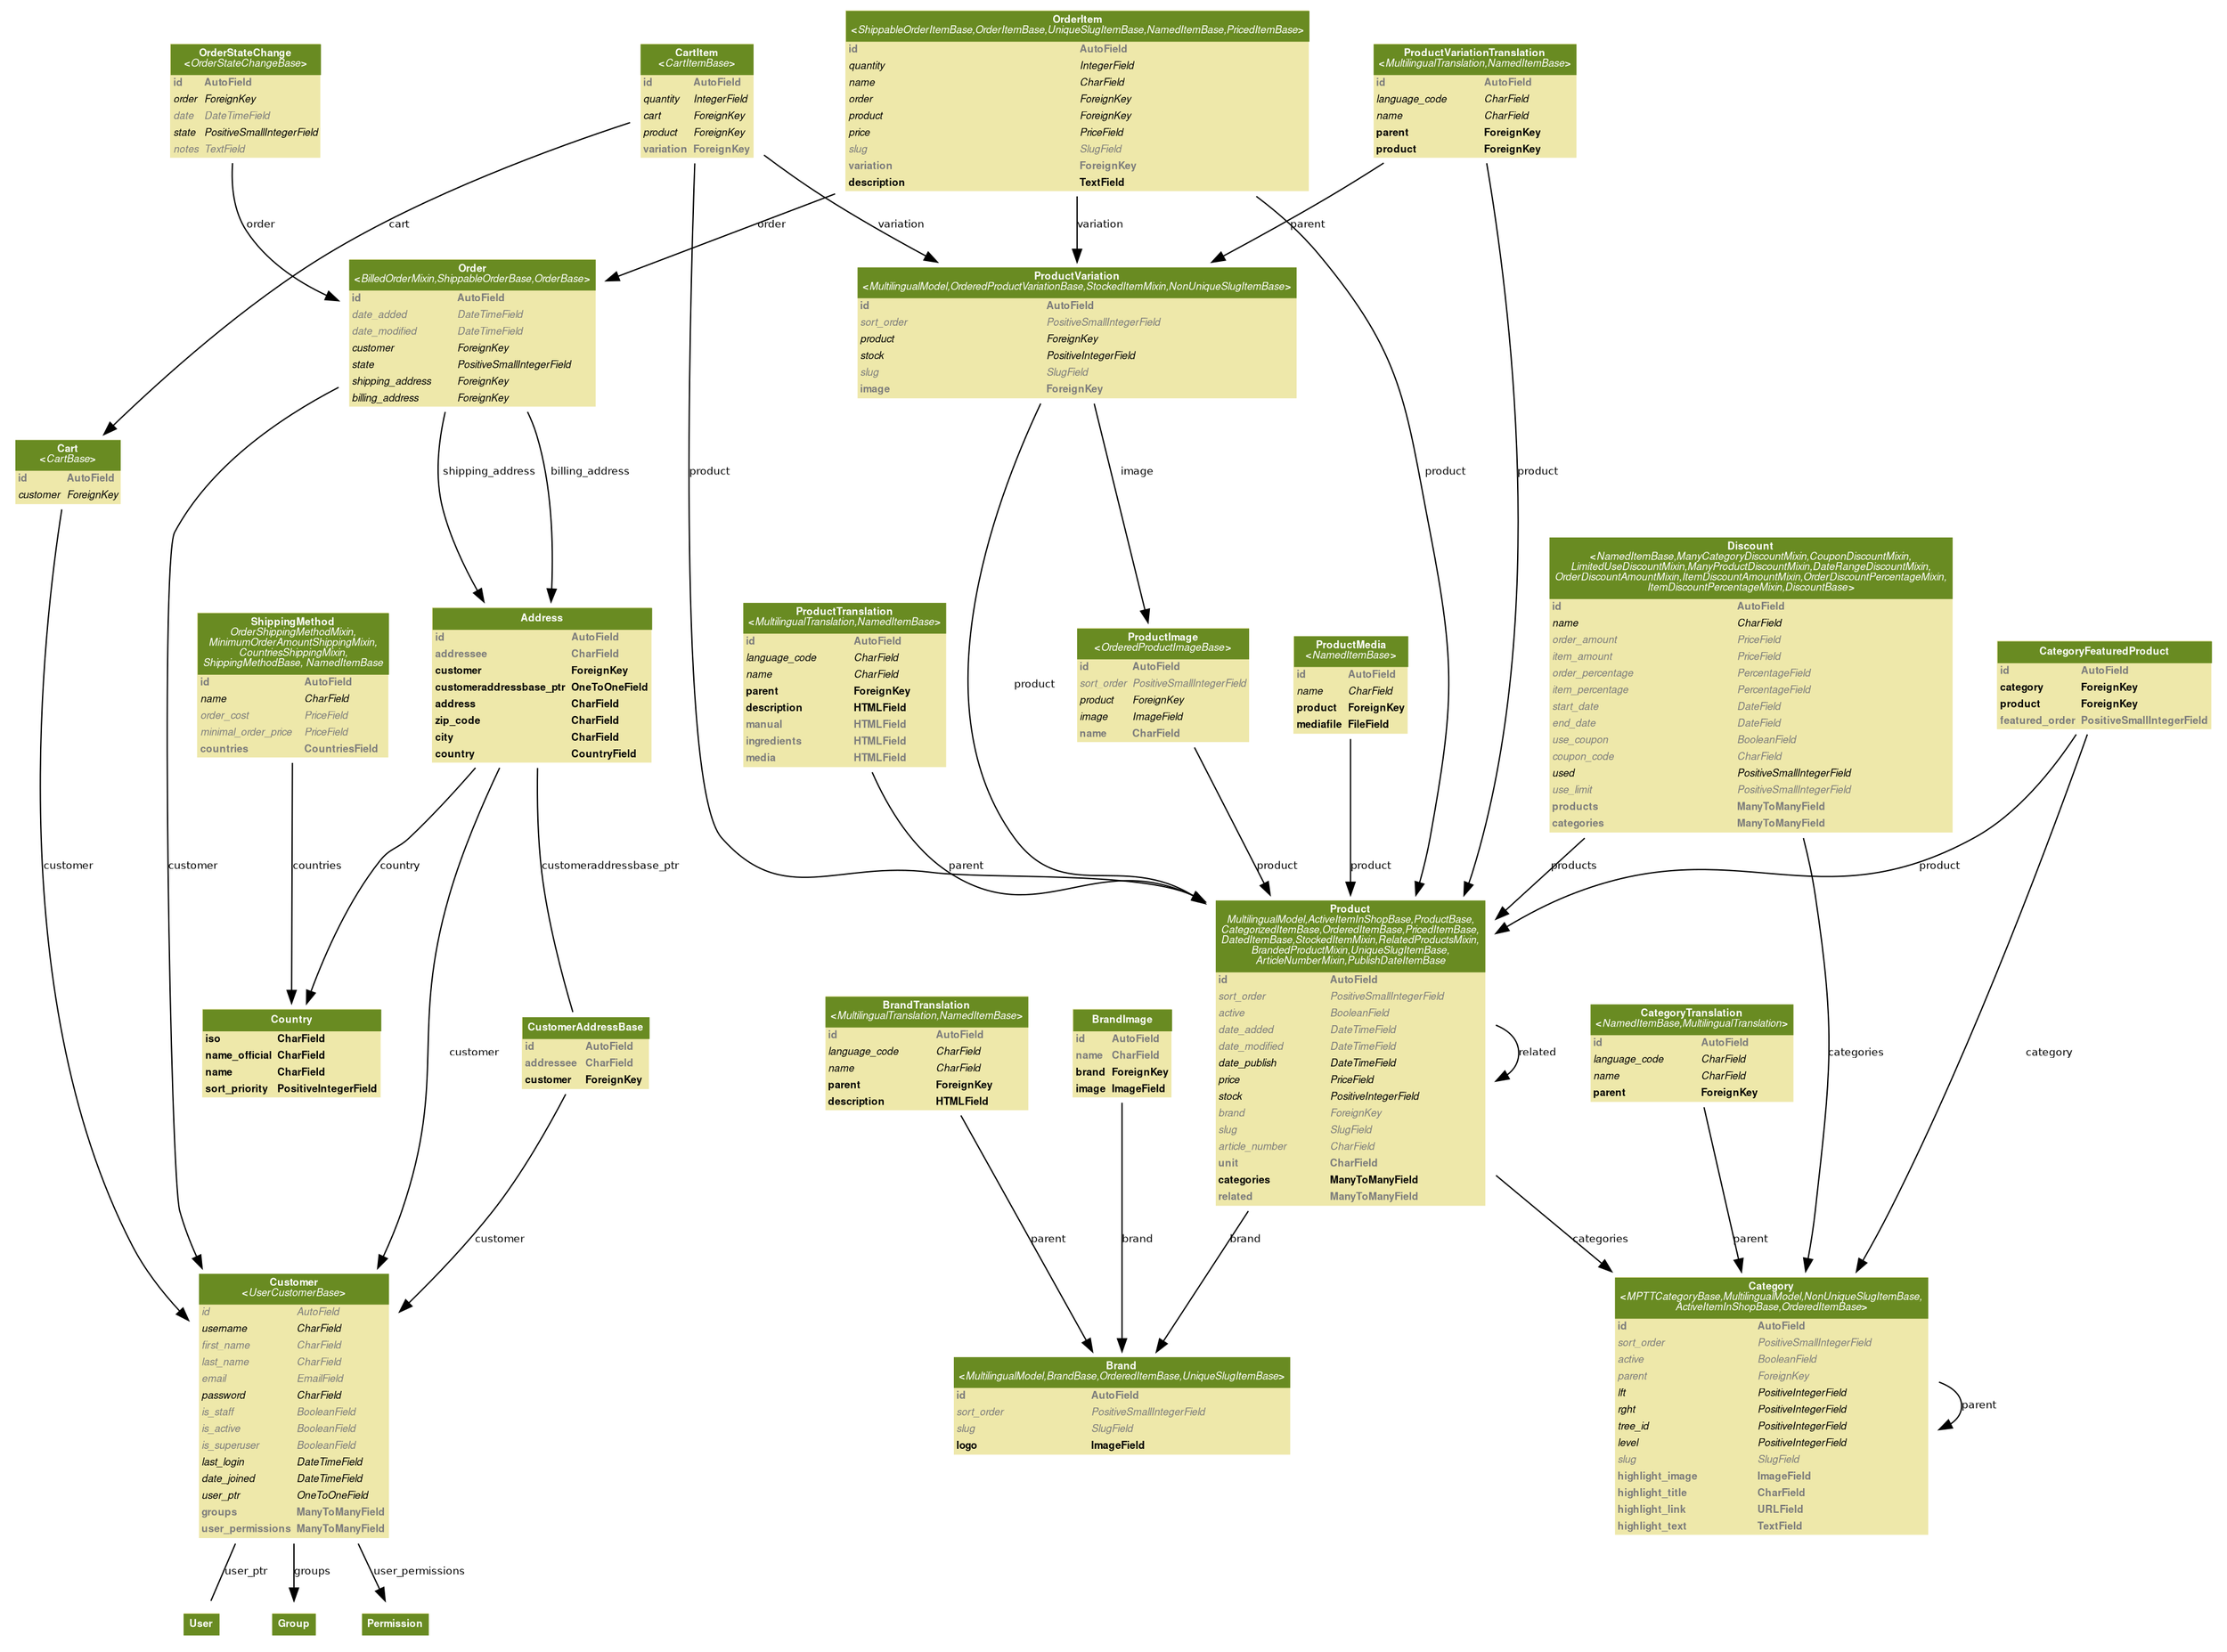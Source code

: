 
digraph name {
  fontname = "Helvetica"
  fontsize = 8

  node [
    fontname = "Helvetica"
    fontsize = 8
    shape = "plaintext"
  ]
  edge [
    fontname = "Helvetica"
    fontsize = 8
  ]





  
    basic_webshop_basemodels_CustomerAddressBase [label=<
    <TABLE BGCOLOR="palegoldenrod" BORDER="0" CELLBORDER="0" CELLSPACING="0">
     <TR><TD COLSPAN="2" CELLPADDING="4" ALIGN="CENTER" BGCOLOR="olivedrab4"
     ><FONT FACE="Helvetica Bold" COLOR="white"
     >CustomerAddressBase</FONT></TD></TR>

    
        
        <TR><TD ALIGN="LEFT" BORDER="0"
        ><FONT COLOR="#7B7B7B" FACE="Helvetica Bold">id</FONT
        ></TD>
        <TD ALIGN="LEFT"
        ><FONT COLOR="#7B7B7B" FACE="Helvetica Bold">AutoField</FONT
        ></TD></TR>
        
        <TR><TD ALIGN="LEFT" BORDER="0"
        ><FONT COLOR="#7B7B7B" FACE="Helvetica Bold">addressee</FONT
        ></TD>
        <TD ALIGN="LEFT"
        ><FONT COLOR="#7B7B7B" FACE="Helvetica Bold">CharField</FONT
        ></TD></TR>
        
        <TR><TD ALIGN="LEFT" BORDER="0"
        ><FONT FACE="Helvetica Bold">customer</FONT
        ></TD>
        <TD ALIGN="LEFT"
        ><FONT FACE="Helvetica Bold">ForeignKey</FONT
        ></TD></TR>
        
    
    </TABLE>
    >]
  
    basic_webshop_models_ShippingMethod [label=<
    <TABLE BGCOLOR="palegoldenrod" BORDER="0" CELLBORDER="0" CELLSPACING="0">
     <TR><TD COLSPAN="2" CELLPADDING="4" ALIGN="CENTER" BGCOLOR="olivedrab4"
     ><FONT FACE="Helvetica Bold" COLOR="white"
     >ShippingMethod<BR/><FONT FACE="Helvetica Italic">OrderShippingMethodMixin,<BR/>MinimumOrderAmountShippingMixin,<BR/>CountriesShippingMixin,<BR/>ShippingMethodBase, NamedItemBase</FONT></FONT></TD></TR>

    
        
        <TR><TD ALIGN="LEFT" BORDER="0"
        ><FONT COLOR="#7B7B7B" FACE="Helvetica Bold">id</FONT
        ></TD>
        <TD ALIGN="LEFT"
        ><FONT COLOR="#7B7B7B" FACE="Helvetica Bold">AutoField</FONT
        ></TD></TR>
        
        <TR><TD ALIGN="LEFT" BORDER="0"
        ><FONT FACE="Helvetica Italic">name</FONT
        ></TD>
        <TD ALIGN="LEFT"
        ><FONT FACE="Helvetica Italic">CharField</FONT
        ></TD></TR>
        
        <TR><TD ALIGN="LEFT" BORDER="0"
        ><FONT COLOR="#7B7B7B" FACE="Helvetica Italic">order_cost</FONT
        ></TD>
        <TD ALIGN="LEFT"
        ><FONT COLOR="#7B7B7B" FACE="Helvetica Italic">PriceField</FONT
        ></TD></TR>
        
        <TR><TD ALIGN="LEFT" BORDER="0"
        ><FONT COLOR="#7B7B7B" FACE="Helvetica Italic">minimal_order_price</FONT
        ></TD>
        <TD ALIGN="LEFT"
        ><FONT COLOR="#7B7B7B" FACE="Helvetica Italic">PriceField</FONT
        ></TD></TR>
        
        <TR><TD ALIGN="LEFT" BORDER="0"
        ><FONT COLOR="#7B7B7B" FACE="Helvetica Bold">countries</FONT
        ></TD>
        <TD ALIGN="LEFT"
        ><FONT COLOR="#7B7B7B" FACE="Helvetica Bold">CountriesField</FONT
        ></TD></TR>
        
    
    </TABLE>
    >]
  
    basic_webshop_models_Address [label=<
    <TABLE BGCOLOR="palegoldenrod" BORDER="0" CELLBORDER="0" CELLSPACING="0">
     <TR><TD COLSPAN="2" CELLPADDING="4" ALIGN="CENTER" BGCOLOR="olivedrab4"
     ><FONT FACE="Helvetica Bold" COLOR="white"
     >Address</FONT></TD></TR>

    
        
        <TR><TD ALIGN="LEFT" BORDER="0"
        ><FONT COLOR="#7B7B7B" FACE="Helvetica Bold">id</FONT
        ></TD>
        <TD ALIGN="LEFT"
        ><FONT COLOR="#7B7B7B" FACE="Helvetica Bold">AutoField</FONT
        ></TD></TR>
        
        <TR><TD ALIGN="LEFT" BORDER="0"
        ><FONT COLOR="#7B7B7B" FACE="Helvetica Bold">addressee</FONT
        ></TD>
        <TD ALIGN="LEFT"
        ><FONT COLOR="#7B7B7B" FACE="Helvetica Bold">CharField</FONT
        ></TD></TR>
        
        <TR><TD ALIGN="LEFT" BORDER="0"
        ><FONT FACE="Helvetica Bold">customer</FONT
        ></TD>
        <TD ALIGN="LEFT"
        ><FONT FACE="Helvetica Bold">ForeignKey</FONT
        ></TD></TR>
        
        <TR><TD ALIGN="LEFT" BORDER="0"
        ><FONT FACE="Helvetica Bold">customeraddressbase_ptr</FONT
        ></TD>
        <TD ALIGN="LEFT"
        ><FONT FACE="Helvetica Bold">OneToOneField</FONT
        ></TD></TR>
        
        <TR><TD ALIGN="LEFT" BORDER="0"
        ><FONT FACE="Helvetica Bold">address</FONT
        ></TD>
        <TD ALIGN="LEFT"
        ><FONT FACE="Helvetica Bold">CharField</FONT
        ></TD></TR>
        
        <TR><TD ALIGN="LEFT" BORDER="0"
        ><FONT FACE="Helvetica Bold">zip_code</FONT
        ></TD>
        <TD ALIGN="LEFT"
        ><FONT FACE="Helvetica Bold">CharField</FONT
        ></TD></TR>
        
        <TR><TD ALIGN="LEFT" BORDER="0"
        ><FONT FACE="Helvetica Bold">city</FONT
        ></TD>
        <TD ALIGN="LEFT"
        ><FONT FACE="Helvetica Bold">CharField</FONT
        ></TD></TR>
        
        <TR><TD ALIGN="LEFT" BORDER="0"
        ><FONT FACE="Helvetica Bold">country</FONT
        ></TD>
        <TD ALIGN="LEFT"
        ><FONT FACE="Helvetica Bold">CountryField</FONT
        ></TD></TR>
        
    
    </TABLE>
    >]
  
    basic_webshop_models_Customer [label=<
    <TABLE BGCOLOR="palegoldenrod" BORDER="0" CELLBORDER="0" CELLSPACING="0">
     <TR><TD COLSPAN="2" CELLPADDING="4" ALIGN="CENTER" BGCOLOR="olivedrab4"
     ><FONT FACE="Helvetica Bold" COLOR="white"
     >Customer<BR/>&lt;<FONT FACE="Helvetica Italic">UserCustomerBase</FONT>&gt;</FONT></TD></TR>

    
        
        <TR><TD ALIGN="LEFT" BORDER="0"
        ><FONT COLOR="#7B7B7B" FACE="Helvetica Italic">id</FONT
        ></TD>
        <TD ALIGN="LEFT"
        ><FONT COLOR="#7B7B7B" FACE="Helvetica Italic">AutoField</FONT
        ></TD></TR>
        
        <TR><TD ALIGN="LEFT" BORDER="0"
        ><FONT FACE="Helvetica Italic">username</FONT
        ></TD>
        <TD ALIGN="LEFT"
        ><FONT FACE="Helvetica Italic">CharField</FONT
        ></TD></TR>
        
        <TR><TD ALIGN="LEFT" BORDER="0"
        ><FONT COLOR="#7B7B7B" FACE="Helvetica Italic">first_name</FONT
        ></TD>
        <TD ALIGN="LEFT"
        ><FONT COLOR="#7B7B7B" FACE="Helvetica Italic">CharField</FONT
        ></TD></TR>
        
        <TR><TD ALIGN="LEFT" BORDER="0"
        ><FONT COLOR="#7B7B7B" FACE="Helvetica Italic">last_name</FONT
        ></TD>
        <TD ALIGN="LEFT"
        ><FONT COLOR="#7B7B7B" FACE="Helvetica Italic">CharField</FONT
        ></TD></TR>
        
        <TR><TD ALIGN="LEFT" BORDER="0"
        ><FONT COLOR="#7B7B7B" FACE="Helvetica Italic">email</FONT
        ></TD>
        <TD ALIGN="LEFT"
        ><FONT COLOR="#7B7B7B" FACE="Helvetica Italic">EmailField</FONT
        ></TD></TR>
        
        <TR><TD ALIGN="LEFT" BORDER="0"
        ><FONT FACE="Helvetica Italic">password</FONT
        ></TD>
        <TD ALIGN="LEFT"
        ><FONT FACE="Helvetica Italic">CharField</FONT
        ></TD></TR>
        
        <TR><TD ALIGN="LEFT" BORDER="0"
        ><FONT COLOR="#7B7B7B" FACE="Helvetica Italic">is_staff</FONT
        ></TD>
        <TD ALIGN="LEFT"
        ><FONT COLOR="#7B7B7B" FACE="Helvetica Italic">BooleanField</FONT
        ></TD></TR>
        
        <TR><TD ALIGN="LEFT" BORDER="0"
        ><FONT COLOR="#7B7B7B" FACE="Helvetica Italic">is_active</FONT
        ></TD>
        <TD ALIGN="LEFT"
        ><FONT COLOR="#7B7B7B" FACE="Helvetica Italic">BooleanField</FONT
        ></TD></TR>
        
        <TR><TD ALIGN="LEFT" BORDER="0"
        ><FONT COLOR="#7B7B7B" FACE="Helvetica Italic">is_superuser</FONT
        ></TD>
        <TD ALIGN="LEFT"
        ><FONT COLOR="#7B7B7B" FACE="Helvetica Italic">BooleanField</FONT
        ></TD></TR>
        
        <TR><TD ALIGN="LEFT" BORDER="0"
        ><FONT FACE="Helvetica Italic">last_login</FONT
        ></TD>
        <TD ALIGN="LEFT"
        ><FONT FACE="Helvetica Italic">DateTimeField</FONT
        ></TD></TR>
        
        <TR><TD ALIGN="LEFT" BORDER="0"
        ><FONT FACE="Helvetica Italic">date_joined</FONT
        ></TD>
        <TD ALIGN="LEFT"
        ><FONT FACE="Helvetica Italic">DateTimeField</FONT
        ></TD></TR>
        
        <TR><TD ALIGN="LEFT" BORDER="0"
        ><FONT FACE="Helvetica Italic">user_ptr</FONT
        ></TD>
        <TD ALIGN="LEFT"
        ><FONT FACE="Helvetica Italic">OneToOneField</FONT
        ></TD></TR>
        
        <TR><TD ALIGN="LEFT" BORDER="0"
        ><FONT COLOR="#7B7B7B" FACE="Helvetica Bold">groups</FONT
        ></TD>
        <TD ALIGN="LEFT"
        ><FONT COLOR="#7B7B7B" FACE="Helvetica Bold">ManyToManyField</FONT
        ></TD></TR>
        
        <TR><TD ALIGN="LEFT" BORDER="0"
        ><FONT COLOR="#7B7B7B" FACE="Helvetica Bold">user_permissions</FONT
        ></TD>
        <TD ALIGN="LEFT"
        ><FONT COLOR="#7B7B7B" FACE="Helvetica Bold">ManyToManyField</FONT
        ></TD></TR>
        
    
    </TABLE>
    >]
  
    basic_webshop_models_Brand [label=<
    <TABLE BGCOLOR="palegoldenrod" BORDER="0" CELLBORDER="0" CELLSPACING="0">
     <TR><TD COLSPAN="2" CELLPADDING="4" ALIGN="CENTER" BGCOLOR="olivedrab4"
     ><FONT FACE="Helvetica Bold" COLOR="white"
     >Brand<BR/>&lt;<FONT FACE="Helvetica Italic">MultilingualModel,BrandBase,OrderedItemBase,UniqueSlugItemBase</FONT>&gt;</FONT></TD></TR>

    
        
        <TR><TD ALIGN="LEFT" BORDER="0"
        ><FONT COLOR="#7B7B7B" FACE="Helvetica Bold">id</FONT
        ></TD>
        <TD ALIGN="LEFT"
        ><FONT COLOR="#7B7B7B" FACE="Helvetica Bold">AutoField</FONT
        ></TD></TR>
        
        <TR><TD ALIGN="LEFT" BORDER="0"
        ><FONT COLOR="#7B7B7B" FACE="Helvetica Italic">sort_order</FONT
        ></TD>
        <TD ALIGN="LEFT"
        ><FONT COLOR="#7B7B7B" FACE="Helvetica Italic">PositiveSmallIntegerField</FONT
        ></TD></TR>
        
        <TR><TD ALIGN="LEFT" BORDER="0"
        ><FONT COLOR="#7B7B7B" FACE="Helvetica Italic">slug</FONT
        ></TD>
        <TD ALIGN="LEFT"
        ><FONT COLOR="#7B7B7B" FACE="Helvetica Italic">SlugField</FONT
        ></TD></TR>
        
        <TR><TD ALIGN="LEFT" BORDER="0"
        ><FONT FACE="Helvetica Bold">logo</FONT
        ></TD>
        <TD ALIGN="LEFT"
        ><FONT FACE="Helvetica Bold">ImageField</FONT
        ></TD></TR>
        
    
    </TABLE>
    >]
  
    basic_webshop_models_BrandTranslation [label=<
    <TABLE BGCOLOR="palegoldenrod" BORDER="0" CELLBORDER="0" CELLSPACING="0">
     <TR><TD COLSPAN="2" CELLPADDING="4" ALIGN="CENTER" BGCOLOR="olivedrab4"
     ><FONT FACE="Helvetica Bold" COLOR="white"
     >BrandTranslation<BR/>&lt;<FONT FACE="Helvetica Italic">MultilingualTranslation,NamedItemBase</FONT>&gt;</FONT></TD></TR>

    
        
        <TR><TD ALIGN="LEFT" BORDER="0"
        ><FONT COLOR="#7B7B7B" FACE="Helvetica Bold">id</FONT
        ></TD>
        <TD ALIGN="LEFT"
        ><FONT COLOR="#7B7B7B" FACE="Helvetica Bold">AutoField</FONT
        ></TD></TR>
        
        <TR><TD ALIGN="LEFT" BORDER="0"
        ><FONT FACE="Helvetica Italic">language_code</FONT
        ></TD>
        <TD ALIGN="LEFT"
        ><FONT FACE="Helvetica Italic">CharField</FONT
        ></TD></TR>
        
        <TR><TD ALIGN="LEFT" BORDER="0"
        ><FONT FACE="Helvetica Italic">name</FONT
        ></TD>
        <TD ALIGN="LEFT"
        ><FONT FACE="Helvetica Italic">CharField</FONT
        ></TD></TR>
        
        <TR><TD ALIGN="LEFT" BORDER="0"
        ><FONT FACE="Helvetica Bold">parent</FONT
        ></TD>
        <TD ALIGN="LEFT"
        ><FONT FACE="Helvetica Bold">ForeignKey</FONT
        ></TD></TR>
        
        <TR><TD ALIGN="LEFT" BORDER="0"
        ><FONT FACE="Helvetica Bold">description</FONT
        ></TD>
        <TD ALIGN="LEFT"
        ><FONT FACE="Helvetica Bold">HTMLField</FONT
        ></TD></TR>
        
    
    </TABLE>
    >]
  
    basic_webshop_models_BrandImage [label=<
    <TABLE BGCOLOR="palegoldenrod" BORDER="0" CELLBORDER="0" CELLSPACING="0">
     <TR><TD COLSPAN="2" CELLPADDING="4" ALIGN="CENTER" BGCOLOR="olivedrab4"
     ><FONT FACE="Helvetica Bold" COLOR="white"
     >BrandImage</FONT></TD></TR>

    
        
        <TR><TD ALIGN="LEFT" BORDER="0"
        ><FONT COLOR="#7B7B7B" FACE="Helvetica Bold">id</FONT
        ></TD>
        <TD ALIGN="LEFT"
        ><FONT COLOR="#7B7B7B" FACE="Helvetica Bold">AutoField</FONT
        ></TD></TR>
        
        <TR><TD ALIGN="LEFT" BORDER="0"
        ><FONT COLOR="#7B7B7B" FACE="Helvetica Bold">name</FONT
        ></TD>
        <TD ALIGN="LEFT"
        ><FONT COLOR="#7B7B7B" FACE="Helvetica Bold">CharField</FONT
        ></TD></TR>
        
        <TR><TD ALIGN="LEFT" BORDER="0"
        ><FONT FACE="Helvetica Bold">brand</FONT
        ></TD>
        <TD ALIGN="LEFT"
        ><FONT FACE="Helvetica Bold">ForeignKey</FONT
        ></TD></TR>
        
        <TR><TD ALIGN="LEFT" BORDER="0"
        ><FONT FACE="Helvetica Bold">image</FONT
        ></TD>
        <TD ALIGN="LEFT"
        ><FONT FACE="Helvetica Bold">ImageField</FONT
        ></TD></TR>
        
    
    </TABLE>
    >]
  
    basic_webshop_models_Product [label=<
    <TABLE BGCOLOR="palegoldenrod" BORDER="0" CELLBORDER="0" CELLSPACING="0">
     <TR><TD COLSPAN="2" CELLPADDING="4" ALIGN="CENTER" BGCOLOR="olivedrab4"
     ><FONT FACE="Helvetica Bold" COLOR="white"
     >Product<BR/><FONT FACE="Helvetica Italic">MultilingualModel,ActiveItemInShopBase,ProductBase,<BR/>CategorizedItemBase,OrderedItemBase,PricedItemBase,<BR/>DatedItemBase,StockedItemMixin,RelatedProductsMixin,<BR/>BrandedProductMixin,UniqueSlugItemBase,<BR/>ArticleNumberMixin,PublishDateItemBase</FONT></FONT></TD></TR>

    
        
        <TR><TD ALIGN="LEFT" BORDER="0"
        ><FONT COLOR="#7B7B7B" FACE="Helvetica Bold">id</FONT
        ></TD>
        <TD ALIGN="LEFT"
        ><FONT COLOR="#7B7B7B" FACE="Helvetica Bold">AutoField</FONT
        ></TD></TR>
        
        <TR><TD ALIGN="LEFT" BORDER="0"
        ><FONT COLOR="#7B7B7B" FACE="Helvetica Italic">sort_order</FONT
        ></TD>
        <TD ALIGN="LEFT"
        ><FONT COLOR="#7B7B7B" FACE="Helvetica Italic">PositiveSmallIntegerField</FONT
        ></TD></TR>
        
        <TR><TD ALIGN="LEFT" BORDER="0"
        ><FONT COLOR="#7B7B7B" FACE="Helvetica Italic">active</FONT
        ></TD>
        <TD ALIGN="LEFT"
        ><FONT COLOR="#7B7B7B" FACE="Helvetica Italic">BooleanField</FONT
        ></TD></TR>
        
        <TR><TD ALIGN="LEFT" BORDER="0"
        ><FONT COLOR="#7B7B7B" FACE="Helvetica Italic">date_added</FONT
        ></TD>
        <TD ALIGN="LEFT"
        ><FONT COLOR="#7B7B7B" FACE="Helvetica Italic">DateTimeField</FONT
        ></TD></TR>
        
        <TR><TD ALIGN="LEFT" BORDER="0"
        ><FONT COLOR="#7B7B7B" FACE="Helvetica Italic">date_modified</FONT
        ></TD>
        <TD ALIGN="LEFT"
        ><FONT COLOR="#7B7B7B" FACE="Helvetica Italic">DateTimeField</FONT
        ></TD></TR>
        
        <TR><TD ALIGN="LEFT" BORDER="0"
        ><FONT FACE="Helvetica Italic">date_publish</FONT
        ></TD>
        <TD ALIGN="LEFT"
        ><FONT FACE="Helvetica Italic">DateTimeField</FONT
        ></TD></TR>
        
        <TR><TD ALIGN="LEFT" BORDER="0"
        ><FONT FACE="Helvetica Italic">price</FONT
        ></TD>
        <TD ALIGN="LEFT"
        ><FONT FACE="Helvetica Italic">PriceField</FONT
        ></TD></TR>
        
        <TR><TD ALIGN="LEFT" BORDER="0"
        ><FONT FACE="Helvetica Italic">stock</FONT
        ></TD>
        <TD ALIGN="LEFT"
        ><FONT FACE="Helvetica Italic">PositiveIntegerField</FONT
        ></TD></TR>
        
        <TR><TD ALIGN="LEFT" BORDER="0"
        ><FONT COLOR="#7B7B7B" FACE="Helvetica Italic">brand</FONT
        ></TD>
        <TD ALIGN="LEFT"
        ><FONT COLOR="#7B7B7B" FACE="Helvetica Italic">ForeignKey</FONT
        ></TD></TR>
        
        <TR><TD ALIGN="LEFT" BORDER="0"
        ><FONT COLOR="#7B7B7B" FACE="Helvetica Italic">slug</FONT
        ></TD>
        <TD ALIGN="LEFT"
        ><FONT COLOR="#7B7B7B" FACE="Helvetica Italic">SlugField</FONT
        ></TD></TR>
        
        <TR><TD ALIGN="LEFT" BORDER="0"
        ><FONT COLOR="#7B7B7B" FACE="Helvetica Italic">article_number</FONT
        ></TD>
        <TD ALIGN="LEFT"
        ><FONT COLOR="#7B7B7B" FACE="Helvetica Italic">CharField</FONT
        ></TD></TR>
        
        <TR><TD ALIGN="LEFT" BORDER="0"
        ><FONT COLOR="#7B7B7B" FACE="Helvetica Bold">unit</FONT
        ></TD>
        <TD ALIGN="LEFT"
        ><FONT COLOR="#7B7B7B" FACE="Helvetica Bold">CharField</FONT
        ></TD></TR>
        
        <TR><TD ALIGN="LEFT" BORDER="0"
        ><FONT FACE="Helvetica Bold">categories</FONT
        ></TD>
        <TD ALIGN="LEFT"
        ><FONT FACE="Helvetica Bold">ManyToManyField</FONT
        ></TD></TR>
        
        <TR><TD ALIGN="LEFT" BORDER="0"
        ><FONT COLOR="#7B7B7B" FACE="Helvetica Bold">related</FONT
        ></TD>
        <TD ALIGN="LEFT"
        ><FONT COLOR="#7B7B7B" FACE="Helvetica Bold">ManyToManyField</FONT
        ></TD></TR>
        
    
    </TABLE>
    >]
  
    basic_webshop_models_ProductTranslation [label=<
    <TABLE BGCOLOR="palegoldenrod" BORDER="0" CELLBORDER="0" CELLSPACING="0">
     <TR><TD COLSPAN="2" CELLPADDING="4" ALIGN="CENTER" BGCOLOR="olivedrab4"
     ><FONT FACE="Helvetica Bold" COLOR="white"
     >ProductTranslation<BR/>&lt;<FONT FACE="Helvetica Italic">MultilingualTranslation,NamedItemBase</FONT>&gt;</FONT></TD></TR>

    
        
        <TR><TD ALIGN="LEFT" BORDER="0"
        ><FONT COLOR="#7B7B7B" FACE="Helvetica Bold">id</FONT
        ></TD>
        <TD ALIGN="LEFT"
        ><FONT COLOR="#7B7B7B" FACE="Helvetica Bold">AutoField</FONT
        ></TD></TR>
        
        <TR><TD ALIGN="LEFT" BORDER="0"
        ><FONT FACE="Helvetica Italic">language_code</FONT
        ></TD>
        <TD ALIGN="LEFT"
        ><FONT FACE="Helvetica Italic">CharField</FONT
        ></TD></TR>
        
        <TR><TD ALIGN="LEFT" BORDER="0"
        ><FONT FACE="Helvetica Italic">name</FONT
        ></TD>
        <TD ALIGN="LEFT"
        ><FONT FACE="Helvetica Italic">CharField</FONT
        ></TD></TR>
        
        <TR><TD ALIGN="LEFT" BORDER="0"
        ><FONT FACE="Helvetica Bold">parent</FONT
        ></TD>
        <TD ALIGN="LEFT"
        ><FONT FACE="Helvetica Bold">ForeignKey</FONT
        ></TD></TR>
        
        <TR><TD ALIGN="LEFT" BORDER="0"
        ><FONT FACE="Helvetica Bold">description</FONT
        ></TD>
        <TD ALIGN="LEFT"
        ><FONT FACE="Helvetica Bold">HTMLField</FONT
        ></TD></TR>
        
        <TR><TD ALIGN="LEFT" BORDER="0"
        ><FONT COLOR="#7B7B7B" FACE="Helvetica Bold">manual</FONT
        ></TD>
        <TD ALIGN="LEFT"
        ><FONT COLOR="#7B7B7B" FACE="Helvetica Bold">HTMLField</FONT
        ></TD></TR>
        
        <TR><TD ALIGN="LEFT" BORDER="0"
        ><FONT COLOR="#7B7B7B" FACE="Helvetica Bold">ingredients</FONT
        ></TD>
        <TD ALIGN="LEFT"
        ><FONT COLOR="#7B7B7B" FACE="Helvetica Bold">HTMLField</FONT
        ></TD></TR>
        
        <TR><TD ALIGN="LEFT" BORDER="0"
        ><FONT COLOR="#7B7B7B" FACE="Helvetica Bold">media</FONT
        ></TD>
        <TD ALIGN="LEFT"
        ><FONT COLOR="#7B7B7B" FACE="Helvetica Bold">HTMLField</FONT
        ></TD></TR>
        
    
    </TABLE>
    >]
  
    basic_webshop_models_ProductVariation [label=<
    <TABLE BGCOLOR="palegoldenrod" BORDER="0" CELLBORDER="0" CELLSPACING="0">
     <TR><TD COLSPAN="2" CELLPADDING="4" ALIGN="CENTER" BGCOLOR="olivedrab4"
     ><FONT FACE="Helvetica Bold" COLOR="white"
     >ProductVariation<BR/>&lt;<FONT FACE="Helvetica Italic">MultilingualModel,OrderedProductVariationBase,StockedItemMixin,NonUniqueSlugItemBase</FONT>&gt;</FONT></TD></TR>

    
        
        <TR><TD ALIGN="LEFT" BORDER="0"
        ><FONT COLOR="#7B7B7B" FACE="Helvetica Bold">id</FONT
        ></TD>
        <TD ALIGN="LEFT"
        ><FONT COLOR="#7B7B7B" FACE="Helvetica Bold">AutoField</FONT
        ></TD></TR>
        
        <TR><TD ALIGN="LEFT" BORDER="0"
        ><FONT COLOR="#7B7B7B" FACE="Helvetica Italic">sort_order</FONT
        ></TD>
        <TD ALIGN="LEFT"
        ><FONT COLOR="#7B7B7B" FACE="Helvetica Italic">PositiveSmallIntegerField</FONT
        ></TD></TR>
        
        <TR><TD ALIGN="LEFT" BORDER="0"
        ><FONT FACE="Helvetica Italic">product</FONT
        ></TD>
        <TD ALIGN="LEFT"
        ><FONT FACE="Helvetica Italic">ForeignKey</FONT
        ></TD></TR>
        
        <TR><TD ALIGN="LEFT" BORDER="0"
        ><FONT FACE="Helvetica Italic">stock</FONT
        ></TD>
        <TD ALIGN="LEFT"
        ><FONT FACE="Helvetica Italic">PositiveIntegerField</FONT
        ></TD></TR>
        
        <TR><TD ALIGN="LEFT" BORDER="0"
        ><FONT COLOR="#7B7B7B" FACE="Helvetica Italic">slug</FONT
        ></TD>
        <TD ALIGN="LEFT"
        ><FONT COLOR="#7B7B7B" FACE="Helvetica Italic">SlugField</FONT
        ></TD></TR>
        
        <TR><TD ALIGN="LEFT" BORDER="0"
        ><FONT COLOR="#7B7B7B" FACE="Helvetica Bold">image</FONT
        ></TD>
        <TD ALIGN="LEFT"
        ><FONT COLOR="#7B7B7B" FACE="Helvetica Bold">ForeignKey</FONT
        ></TD></TR>
        
    
    </TABLE>
    >]
  
    basic_webshop_models_ProductVariationTranslation [label=<
    <TABLE BGCOLOR="palegoldenrod" BORDER="0" CELLBORDER="0" CELLSPACING="0">
     <TR><TD COLSPAN="2" CELLPADDING="4" ALIGN="CENTER" BGCOLOR="olivedrab4"
     ><FONT FACE="Helvetica Bold" COLOR="white"
     >ProductVariationTranslation<BR/>&lt;<FONT FACE="Helvetica Italic">MultilingualTranslation,NamedItemBase</FONT>&gt;</FONT></TD></TR>

    
        
        <TR><TD ALIGN="LEFT" BORDER="0"
        ><FONT COLOR="#7B7B7B" FACE="Helvetica Bold">id</FONT
        ></TD>
        <TD ALIGN="LEFT"
        ><FONT COLOR="#7B7B7B" FACE="Helvetica Bold">AutoField</FONT
        ></TD></TR>
        
        <TR><TD ALIGN="LEFT" BORDER="0"
        ><FONT FACE="Helvetica Italic">language_code</FONT
        ></TD>
        <TD ALIGN="LEFT"
        ><FONT FACE="Helvetica Italic">CharField</FONT
        ></TD></TR>
        
        <TR><TD ALIGN="LEFT" BORDER="0"
        ><FONT FACE="Helvetica Italic">name</FONT
        ></TD>
        <TD ALIGN="LEFT"
        ><FONT FACE="Helvetica Italic">CharField</FONT
        ></TD></TR>
        
        <TR><TD ALIGN="LEFT" BORDER="0"
        ><FONT FACE="Helvetica Bold">parent</FONT
        ></TD>
        <TD ALIGN="LEFT"
        ><FONT FACE="Helvetica Bold">ForeignKey</FONT
        ></TD></TR>
        
        <TR><TD ALIGN="LEFT" BORDER="0"
        ><FONT FACE="Helvetica Bold">product</FONT
        ></TD>
        <TD ALIGN="LEFT"
        ><FONT FACE="Helvetica Bold">ForeignKey</FONT
        ></TD></TR>
        
    
    </TABLE>
    >]
  
    basic_webshop_models_ProductImage [label=<
    <TABLE BGCOLOR="palegoldenrod" BORDER="0" CELLBORDER="0" CELLSPACING="0">
     <TR><TD COLSPAN="2" CELLPADDING="4" ALIGN="CENTER" BGCOLOR="olivedrab4"
     ><FONT FACE="Helvetica Bold" COLOR="white"
     >ProductImage<BR/>&lt;<FONT FACE="Helvetica Italic">OrderedProductImageBase</FONT>&gt;</FONT></TD></TR>

    
        
        <TR><TD ALIGN="LEFT" BORDER="0"
        ><FONT COLOR="#7B7B7B" FACE="Helvetica Bold">id</FONT
        ></TD>
        <TD ALIGN="LEFT"
        ><FONT COLOR="#7B7B7B" FACE="Helvetica Bold">AutoField</FONT
        ></TD></TR>
        
        <TR><TD ALIGN="LEFT" BORDER="0"
        ><FONT COLOR="#7B7B7B" FACE="Helvetica Italic">sort_order</FONT
        ></TD>
        <TD ALIGN="LEFT"
        ><FONT COLOR="#7B7B7B" FACE="Helvetica Italic">PositiveSmallIntegerField</FONT
        ></TD></TR>
        
        <TR><TD ALIGN="LEFT" BORDER="0"
        ><FONT FACE="Helvetica Italic">product</FONT
        ></TD>
        <TD ALIGN="LEFT"
        ><FONT FACE="Helvetica Italic">ForeignKey</FONT
        ></TD></TR>
        
        <TR><TD ALIGN="LEFT" BORDER="0"
        ><FONT FACE="Helvetica Italic">image</FONT
        ></TD>
        <TD ALIGN="LEFT"
        ><FONT FACE="Helvetica Italic">ImageField</FONT
        ></TD></TR>
        
        <TR><TD ALIGN="LEFT" BORDER="0"
        ><FONT COLOR="#7B7B7B" FACE="Helvetica Bold">name</FONT
        ></TD>
        <TD ALIGN="LEFT"
        ><FONT COLOR="#7B7B7B" FACE="Helvetica Bold">CharField</FONT
        ></TD></TR>
        
    
    </TABLE>
    >]
  
    basic_webshop_models_ProductMedia [label=<
    <TABLE BGCOLOR="palegoldenrod" BORDER="0" CELLBORDER="0" CELLSPACING="0">
     <TR><TD COLSPAN="2" CELLPADDING="4" ALIGN="CENTER" BGCOLOR="olivedrab4"
     ><FONT FACE="Helvetica Bold" COLOR="white"
     >ProductMedia<BR/>&lt;<FONT FACE="Helvetica Italic">NamedItemBase</FONT>&gt;</FONT></TD></TR>

    
        
        <TR><TD ALIGN="LEFT" BORDER="0"
        ><FONT COLOR="#7B7B7B" FACE="Helvetica Bold">id</FONT
        ></TD>
        <TD ALIGN="LEFT"
        ><FONT COLOR="#7B7B7B" FACE="Helvetica Bold">AutoField</FONT
        ></TD></TR>
        
        <TR><TD ALIGN="LEFT" BORDER="0"
        ><FONT FACE="Helvetica Italic">name</FONT
        ></TD>
        <TD ALIGN="LEFT"
        ><FONT FACE="Helvetica Italic">CharField</FONT
        ></TD></TR>
        
        <TR><TD ALIGN="LEFT" BORDER="0"
        ><FONT FACE="Helvetica Bold">product</FONT
        ></TD>
        <TD ALIGN="LEFT"
        ><FONT FACE="Helvetica Bold">ForeignKey</FONT
        ></TD></TR>
        
        <TR><TD ALIGN="LEFT" BORDER="0"
        ><FONT FACE="Helvetica Bold">mediafile</FONT
        ></TD>
        <TD ALIGN="LEFT"
        ><FONT FACE="Helvetica Bold">FileField</FONT
        ></TD></TR>
        
    
    </TABLE>
    >]
  
    basic_webshop_models_Cart [label=<
    <TABLE BGCOLOR="palegoldenrod" BORDER="0" CELLBORDER="0" CELLSPACING="0">
     <TR><TD COLSPAN="2" CELLPADDING="4" ALIGN="CENTER" BGCOLOR="olivedrab4"
     ><FONT FACE="Helvetica Bold" COLOR="white"
     >Cart<BR/>&lt;<FONT FACE="Helvetica Italic">CartBase</FONT>&gt;</FONT></TD></TR>

    
        
        <TR><TD ALIGN="LEFT" BORDER="0"
        ><FONT COLOR="#7B7B7B" FACE="Helvetica Bold">id</FONT
        ></TD>
        <TD ALIGN="LEFT"
        ><FONT COLOR="#7B7B7B" FACE="Helvetica Bold">AutoField</FONT
        ></TD></TR>
        
        <TR><TD ALIGN="LEFT" BORDER="0"
        ><FONT FACE="Helvetica Italic">customer</FONT
        ></TD>
        <TD ALIGN="LEFT"
        ><FONT FACE="Helvetica Italic">ForeignKey</FONT
        ></TD></TR>
        
    
    </TABLE>
    >]
  
    basic_webshop_models_CartItem [label=<
    <TABLE BGCOLOR="palegoldenrod" BORDER="0" CELLBORDER="0" CELLSPACING="0">
     <TR><TD COLSPAN="2" CELLPADDING="4" ALIGN="CENTER" BGCOLOR="olivedrab4"
     ><FONT FACE="Helvetica Bold" COLOR="white"
     >CartItem<BR/>&lt;<FONT FACE="Helvetica Italic">CartItemBase</FONT>&gt;</FONT></TD></TR>

    
        
        <TR><TD ALIGN="LEFT" BORDER="0"
        ><FONT COLOR="#7B7B7B" FACE="Helvetica Bold">id</FONT
        ></TD>
        <TD ALIGN="LEFT"
        ><FONT COLOR="#7B7B7B" FACE="Helvetica Bold">AutoField</FONT
        ></TD></TR>
        
        <TR><TD ALIGN="LEFT" BORDER="0"
        ><FONT FACE="Helvetica Italic">quantity</FONT
        ></TD>
        <TD ALIGN="LEFT"
        ><FONT FACE="Helvetica Italic">IntegerField</FONT
        ></TD></TR>
        
        <TR><TD ALIGN="LEFT" BORDER="0"
        ><FONT FACE="Helvetica Italic">cart</FONT
        ></TD>
        <TD ALIGN="LEFT"
        ><FONT FACE="Helvetica Italic">ForeignKey</FONT
        ></TD></TR>
        
        <TR><TD ALIGN="LEFT" BORDER="0"
        ><FONT FACE="Helvetica Italic">product</FONT
        ></TD>
        <TD ALIGN="LEFT"
        ><FONT FACE="Helvetica Italic">ForeignKey</FONT
        ></TD></TR>
        
        <TR><TD ALIGN="LEFT" BORDER="0"
        ><FONT COLOR="#7B7B7B" FACE="Helvetica Bold">variation</FONT
        ></TD>
        <TD ALIGN="LEFT"
        ><FONT COLOR="#7B7B7B" FACE="Helvetica Bold">ForeignKey</FONT
        ></TD></TR>
        
    
    </TABLE>
    >]
  
    basic_webshop_models_OrderStateChange [label=<
    <TABLE BGCOLOR="palegoldenrod" BORDER="0" CELLBORDER="0" CELLSPACING="0">
     <TR><TD COLSPAN="2" CELLPADDING="4" ALIGN="CENTER" BGCOLOR="olivedrab4"
     ><FONT FACE="Helvetica Bold" COLOR="white"
     >OrderStateChange<BR/>&lt;<FONT FACE="Helvetica Italic">OrderStateChangeBase</FONT>&gt;</FONT></TD></TR>

    
        
        <TR><TD ALIGN="LEFT" BORDER="0"
        ><FONT COLOR="#7B7B7B" FACE="Helvetica Bold">id</FONT
        ></TD>
        <TD ALIGN="LEFT"
        ><FONT COLOR="#7B7B7B" FACE="Helvetica Bold">AutoField</FONT
        ></TD></TR>
        
        <TR><TD ALIGN="LEFT" BORDER="0"
        ><FONT FACE="Helvetica Italic">order</FONT
        ></TD>
        <TD ALIGN="LEFT"
        ><FONT FACE="Helvetica Italic">ForeignKey</FONT
        ></TD></TR>
        
        <TR><TD ALIGN="LEFT" BORDER="0"
        ><FONT COLOR="#7B7B7B" FACE="Helvetica Italic">date</FONT
        ></TD>
        <TD ALIGN="LEFT"
        ><FONT COLOR="#7B7B7B" FACE="Helvetica Italic">DateTimeField</FONT
        ></TD></TR>
        
        <TR><TD ALIGN="LEFT" BORDER="0"
        ><FONT FACE="Helvetica Italic">state</FONT
        ></TD>
        <TD ALIGN="LEFT"
        ><FONT FACE="Helvetica Italic">PositiveSmallIntegerField</FONT
        ></TD></TR>
        
        <TR><TD ALIGN="LEFT" BORDER="0"
        ><FONT COLOR="#7B7B7B" FACE="Helvetica Italic">notes</FONT
        ></TD>
        <TD ALIGN="LEFT"
        ><FONT COLOR="#7B7B7B" FACE="Helvetica Italic">TextField</FONT
        ></TD></TR>
        
    
    </TABLE>
    >]
  
    basic_webshop_models_Order [label=<
    <TABLE BGCOLOR="palegoldenrod" BORDER="0" CELLBORDER="0" CELLSPACING="0">
     <TR><TD COLSPAN="2" CELLPADDING="4" ALIGN="CENTER" BGCOLOR="olivedrab4"
     ><FONT FACE="Helvetica Bold" COLOR="white"
     >Order<BR/>&lt;<FONT FACE="Helvetica Italic">BilledOrderMixin,ShippableOrderBase,OrderBase</FONT>&gt;</FONT></TD></TR>

    
        
        <TR><TD ALIGN="LEFT" BORDER="0"
        ><FONT COLOR="#7B7B7B" FACE="Helvetica Bold">id</FONT
        ></TD>
        <TD ALIGN="LEFT"
        ><FONT COLOR="#7B7B7B" FACE="Helvetica Bold">AutoField</FONT
        ></TD></TR>
        
        <TR><TD ALIGN="LEFT" BORDER="0"
        ><FONT COLOR="#7B7B7B" FACE="Helvetica Italic">date_added</FONT
        ></TD>
        <TD ALIGN="LEFT"
        ><FONT COLOR="#7B7B7B" FACE="Helvetica Italic">DateTimeField</FONT
        ></TD></TR>
        
        <TR><TD ALIGN="LEFT" BORDER="0"
        ><FONT COLOR="#7B7B7B" FACE="Helvetica Italic">date_modified</FONT
        ></TD>
        <TD ALIGN="LEFT"
        ><FONT COLOR="#7B7B7B" FACE="Helvetica Italic">DateTimeField</FONT
        ></TD></TR>
        
        <TR><TD ALIGN="LEFT" BORDER="0"
        ><FONT FACE="Helvetica Italic">customer</FONT
        ></TD>
        <TD ALIGN="LEFT"
        ><FONT FACE="Helvetica Italic">ForeignKey</FONT
        ></TD></TR>
        
        <TR><TD ALIGN="LEFT" BORDER="0"
        ><FONT FACE="Helvetica Italic">state</FONT
        ></TD>
        <TD ALIGN="LEFT"
        ><FONT FACE="Helvetica Italic">PositiveSmallIntegerField</FONT
        ></TD></TR>
        
        <TR><TD ALIGN="LEFT" BORDER="0"
        ><FONT FACE="Helvetica Italic">shipping_address</FONT
        ></TD>
        <TD ALIGN="LEFT"
        ><FONT FACE="Helvetica Italic">ForeignKey</FONT
        ></TD></TR>
        
        <TR><TD ALIGN="LEFT" BORDER="0"
        ><FONT FACE="Helvetica Italic">billing_address</FONT
        ></TD>
        <TD ALIGN="LEFT"
        ><FONT FACE="Helvetica Italic">ForeignKey</FONT
        ></TD></TR>
        
    
    </TABLE>
    >]
  
    basic_webshop_models_OrderItem [label=<
    <TABLE BGCOLOR="palegoldenrod" BORDER="0" CELLBORDER="0" CELLSPACING="0">
     <TR><TD COLSPAN="2" CELLPADDING="4" ALIGN="CENTER" BGCOLOR="olivedrab4"
     ><FONT FACE="Helvetica Bold" COLOR="white"
     >OrderItem<BR/>&lt;<FONT FACE="Helvetica Italic">ShippableOrderItemBase,OrderItemBase,UniqueSlugItemBase,NamedItemBase,PricedItemBase</FONT>&gt;</FONT></TD></TR>

    
        
        <TR><TD ALIGN="LEFT" BORDER="0"
        ><FONT COLOR="#7B7B7B" FACE="Helvetica Bold">id</FONT
        ></TD>
        <TD ALIGN="LEFT"
        ><FONT COLOR="#7B7B7B" FACE="Helvetica Bold">AutoField</FONT
        ></TD></TR>
        
        <TR><TD ALIGN="LEFT" BORDER="0"
        ><FONT FACE="Helvetica Italic">quantity</FONT
        ></TD>
        <TD ALIGN="LEFT"
        ><FONT FACE="Helvetica Italic">IntegerField</FONT
        ></TD></TR>
        
        <TR><TD ALIGN="LEFT" BORDER="0"
        ><FONT FACE="Helvetica Italic">name</FONT
        ></TD>
        <TD ALIGN="LEFT"
        ><FONT FACE="Helvetica Italic">CharField</FONT
        ></TD></TR>
        
        <TR><TD ALIGN="LEFT" BORDER="0"
        ><FONT FACE="Helvetica Italic">order</FONT
        ></TD>
        <TD ALIGN="LEFT"
        ><FONT FACE="Helvetica Italic">ForeignKey</FONT
        ></TD></TR>
        
        <TR><TD ALIGN="LEFT" BORDER="0"
        ><FONT FACE="Helvetica Italic">product</FONT
        ></TD>
        <TD ALIGN="LEFT"
        ><FONT FACE="Helvetica Italic">ForeignKey</FONT
        ></TD></TR>
        
        <TR><TD ALIGN="LEFT" BORDER="0"
        ><FONT FACE="Helvetica Italic">price</FONT
        ></TD>
        <TD ALIGN="LEFT"
        ><FONT FACE="Helvetica Italic">PriceField</FONT
        ></TD></TR>
        
        <TR><TD ALIGN="LEFT" BORDER="0"
        ><FONT COLOR="#7B7B7B" FACE="Helvetica Italic">slug</FONT
        ></TD>
        <TD ALIGN="LEFT"
        ><FONT COLOR="#7B7B7B" FACE="Helvetica Italic">SlugField</FONT
        ></TD></TR>
        
        <TR><TD ALIGN="LEFT" BORDER="0"
        ><FONT COLOR="#7B7B7B" FACE="Helvetica Bold">variation</FONT
        ></TD>
        <TD ALIGN="LEFT"
        ><FONT COLOR="#7B7B7B" FACE="Helvetica Bold">ForeignKey</FONT
        ></TD></TR>
        
        <TR><TD ALIGN="LEFT" BORDER="0"
        ><FONT FACE="Helvetica Bold">description</FONT
        ></TD>
        <TD ALIGN="LEFT"
        ><FONT FACE="Helvetica Bold">TextField</FONT
        ></TD></TR>
        
    
    </TABLE>
    >]
  
    basic_webshop_models_Category [label=<
    <TABLE BGCOLOR="palegoldenrod" BORDER="0" CELLBORDER="0" CELLSPACING="0">
     <TR><TD COLSPAN="2" CELLPADDING="4" ALIGN="CENTER" BGCOLOR="olivedrab4"
     ><FONT FACE="Helvetica Bold" COLOR="white"
     >Category<BR/>&lt;<FONT FACE="Helvetica Italic">MPTTCategoryBase,MultilingualModel,NonUniqueSlugItemBase,<BR/>ActiveItemInShopBase,OrderedItemBase</FONT>&gt;</FONT></TD></TR>

    
        
        <TR><TD ALIGN="LEFT" BORDER="0"
        ><FONT COLOR="#7B7B7B" FACE="Helvetica Bold">id</FONT
        ></TD>
        <TD ALIGN="LEFT"
        ><FONT COLOR="#7B7B7B" FACE="Helvetica Bold">AutoField</FONT
        ></TD></TR>
        
        <TR><TD ALIGN="LEFT" BORDER="0"
        ><FONT COLOR="#7B7B7B" FACE="Helvetica Italic">sort_order</FONT
        ></TD>
        <TD ALIGN="LEFT"
        ><FONT COLOR="#7B7B7B" FACE="Helvetica Italic">PositiveSmallIntegerField</FONT
        ></TD></TR>
        
        <TR><TD ALIGN="LEFT" BORDER="0"
        ><FONT COLOR="#7B7B7B" FACE="Helvetica Italic">active</FONT
        ></TD>
        <TD ALIGN="LEFT"
        ><FONT COLOR="#7B7B7B" FACE="Helvetica Italic">BooleanField</FONT
        ></TD></TR>
        
        <TR><TD ALIGN="LEFT" BORDER="0"
        ><FONT COLOR="#7B7B7B" FACE="Helvetica Italic">parent</FONT
        ></TD>
        <TD ALIGN="LEFT"
        ><FONT COLOR="#7B7B7B" FACE="Helvetica Italic">ForeignKey</FONT
        ></TD></TR>
        
        <TR><TD ALIGN="LEFT" BORDER="0"
        ><FONT FACE="Helvetica Italic">lft</FONT
        ></TD>
        <TD ALIGN="LEFT"
        ><FONT FACE="Helvetica Italic">PositiveIntegerField</FONT
        ></TD></TR>
        
        <TR><TD ALIGN="LEFT" BORDER="0"
        ><FONT FACE="Helvetica Italic">rght</FONT
        ></TD>
        <TD ALIGN="LEFT"
        ><FONT FACE="Helvetica Italic">PositiveIntegerField</FONT
        ></TD></TR>
        
        <TR><TD ALIGN="LEFT" BORDER="0"
        ><FONT FACE="Helvetica Italic">tree_id</FONT
        ></TD>
        <TD ALIGN="LEFT"
        ><FONT FACE="Helvetica Italic">PositiveIntegerField</FONT
        ></TD></TR>
        
        <TR><TD ALIGN="LEFT" BORDER="0"
        ><FONT FACE="Helvetica Italic">level</FONT
        ></TD>
        <TD ALIGN="LEFT"
        ><FONT FACE="Helvetica Italic">PositiveIntegerField</FONT
        ></TD></TR>
        
        <TR><TD ALIGN="LEFT" BORDER="0"
        ><FONT COLOR="#7B7B7B" FACE="Helvetica Italic">slug</FONT
        ></TD>
        <TD ALIGN="LEFT"
        ><FONT COLOR="#7B7B7B" FACE="Helvetica Italic">SlugField</FONT
        ></TD></TR>
        
        <TR><TD ALIGN="LEFT" BORDER="0"
        ><FONT COLOR="#7B7B7B" FACE="Helvetica Bold">highlight_image</FONT
        ></TD>
        <TD ALIGN="LEFT"
        ><FONT COLOR="#7B7B7B" FACE="Helvetica Bold">ImageField</FONT
        ></TD></TR>
        
        <TR><TD ALIGN="LEFT" BORDER="0"
        ><FONT COLOR="#7B7B7B" FACE="Helvetica Bold">highlight_title</FONT
        ></TD>
        <TD ALIGN="LEFT"
        ><FONT COLOR="#7B7B7B" FACE="Helvetica Bold">CharField</FONT
        ></TD></TR>
        
        <TR><TD ALIGN="LEFT" BORDER="0"
        ><FONT COLOR="#7B7B7B" FACE="Helvetica Bold">highlight_link</FONT
        ></TD>
        <TD ALIGN="LEFT"
        ><FONT COLOR="#7B7B7B" FACE="Helvetica Bold">URLField</FONT
        ></TD></TR>
        
        <TR><TD ALIGN="LEFT" BORDER="0"
        ><FONT COLOR="#7B7B7B" FACE="Helvetica Bold">highlight_text</FONT
        ></TD>
        <TD ALIGN="LEFT"
        ><FONT COLOR="#7B7B7B" FACE="Helvetica Bold">TextField</FONT
        ></TD></TR>
        
    
    </TABLE>
    >]
  
    basic_webshop_models_CategoryTranslation [label=<
    <TABLE BGCOLOR="palegoldenrod" BORDER="0" CELLBORDER="0" CELLSPACING="0">
     <TR><TD COLSPAN="2" CELLPADDING="4" ALIGN="CENTER" BGCOLOR="olivedrab4"
     ><FONT FACE="Helvetica Bold" COLOR="white"
     >CategoryTranslation<BR/>&lt;<FONT FACE="Helvetica Italic">NamedItemBase,MultilingualTranslation</FONT>&gt;</FONT></TD></TR>

    
        
        <TR><TD ALIGN="LEFT" BORDER="0"
        ><FONT COLOR="#7B7B7B" FACE="Helvetica Bold">id</FONT
        ></TD>
        <TD ALIGN="LEFT"
        ><FONT COLOR="#7B7B7B" FACE="Helvetica Bold">AutoField</FONT
        ></TD></TR>
        
        <TR><TD ALIGN="LEFT" BORDER="0"
        ><FONT FACE="Helvetica Italic">language_code</FONT
        ></TD>
        <TD ALIGN="LEFT"
        ><FONT FACE="Helvetica Italic">CharField</FONT
        ></TD></TR>
        
        <TR><TD ALIGN="LEFT" BORDER="0"
        ><FONT FACE="Helvetica Italic">name</FONT
        ></TD>
        <TD ALIGN="LEFT"
        ><FONT FACE="Helvetica Italic">CharField</FONT
        ></TD></TR>
        
        <TR><TD ALIGN="LEFT" BORDER="0"
        ><FONT FACE="Helvetica Bold">parent</FONT
        ></TD>
        <TD ALIGN="LEFT"
        ><FONT FACE="Helvetica Bold">ForeignKey</FONT
        ></TD></TR>
        
    
    </TABLE>
    >]
  
    basic_webshop_models_CategoryFeaturedProduct [label=<
    <TABLE BGCOLOR="palegoldenrod" BORDER="0" CELLBORDER="0" CELLSPACING="0">
     <TR><TD COLSPAN="2" CELLPADDING="4" ALIGN="CENTER" BGCOLOR="olivedrab4"
     ><FONT FACE="Helvetica Bold" COLOR="white"
     >CategoryFeaturedProduct</FONT></TD></TR>

    
        
        <TR><TD ALIGN="LEFT" BORDER="0"
        ><FONT COLOR="#7B7B7B" FACE="Helvetica Bold">id</FONT
        ></TD>
        <TD ALIGN="LEFT"
        ><FONT COLOR="#7B7B7B" FACE="Helvetica Bold">AutoField</FONT
        ></TD></TR>
        
        <TR><TD ALIGN="LEFT" BORDER="0"
        ><FONT FACE="Helvetica Bold">category</FONT
        ></TD>
        <TD ALIGN="LEFT"
        ><FONT FACE="Helvetica Bold">ForeignKey</FONT
        ></TD></TR>
        
        <TR><TD ALIGN="LEFT" BORDER="0"
        ><FONT FACE="Helvetica Bold">product</FONT
        ></TD>
        <TD ALIGN="LEFT"
        ><FONT FACE="Helvetica Bold">ForeignKey</FONT
        ></TD></TR>
        
        <TR><TD ALIGN="LEFT" BORDER="0"
        ><FONT COLOR="#7B7B7B" FACE="Helvetica Bold">featured_order</FONT
        ></TD>
        <TD ALIGN="LEFT"
        ><FONT COLOR="#7B7B7B" FACE="Helvetica Bold">PositiveSmallIntegerField</FONT
        ></TD></TR>
        
    
    </TABLE>
    >]
  
    basic_webshop_models_Discount [label=<
    <TABLE BGCOLOR="palegoldenrod" BORDER="0" CELLBORDER="0" CELLSPACING="0">
     <TR><TD COLSPAN="2" CELLPADDING="4" ALIGN="CENTER" BGCOLOR="olivedrab4"
     ><FONT FACE="Helvetica Bold" COLOR="white"
     >Discount<BR/>&lt;<FONT FACE="Helvetica Italic">NamedItemBase,ManyCategoryDiscountMixin,CouponDiscountMixin,<BR/>LimitedUseDiscountMixin,ManyProductDiscountMixin,DateRangeDiscountMixin,<BR/>OrderDiscountAmountMixin,ItemDiscountAmountMixin,OrderDiscountPercentageMixin,<BR/>ItemDiscountPercentageMixin,DiscountBase</FONT>&gt;</FONT></TD></TR>

    
        
        <TR><TD ALIGN="LEFT" BORDER="0"
        ><FONT COLOR="#7B7B7B" FACE="Helvetica Bold">id</FONT
        ></TD>
        <TD ALIGN="LEFT"
        ><FONT COLOR="#7B7B7B" FACE="Helvetica Bold">AutoField</FONT
        ></TD></TR>
        
        <TR><TD ALIGN="LEFT" BORDER="0"
        ><FONT FACE="Helvetica Italic">name</FONT
        ></TD>
        <TD ALIGN="LEFT"
        ><FONT FACE="Helvetica Italic">CharField</FONT
        ></TD></TR>
        
        <TR><TD ALIGN="LEFT" BORDER="0"
        ><FONT COLOR="#7B7B7B" FACE="Helvetica Italic">order_amount</FONT
        ></TD>
        <TD ALIGN="LEFT"
        ><FONT COLOR="#7B7B7B" FACE="Helvetica Italic">PriceField</FONT
        ></TD></TR>
        
        <TR><TD ALIGN="LEFT" BORDER="0"
        ><FONT COLOR="#7B7B7B" FACE="Helvetica Italic">item_amount</FONT
        ></TD>
        <TD ALIGN="LEFT"
        ><FONT COLOR="#7B7B7B" FACE="Helvetica Italic">PriceField</FONT
        ></TD></TR>
        
        <TR><TD ALIGN="LEFT" BORDER="0"
        ><FONT COLOR="#7B7B7B" FACE="Helvetica Italic">order_percentage</FONT
        ></TD>
        <TD ALIGN="LEFT"
        ><FONT COLOR="#7B7B7B" FACE="Helvetica Italic">PercentageField</FONT
        ></TD></TR>
        
        <TR><TD ALIGN="LEFT" BORDER="0"
        ><FONT COLOR="#7B7B7B" FACE="Helvetica Italic">item_percentage</FONT
        ></TD>
        <TD ALIGN="LEFT"
        ><FONT COLOR="#7B7B7B" FACE="Helvetica Italic">PercentageField</FONT
        ></TD></TR>
        
        <TR><TD ALIGN="LEFT" BORDER="0"
        ><FONT COLOR="#7B7B7B" FACE="Helvetica Italic">start_date</FONT
        ></TD>
        <TD ALIGN="LEFT"
        ><FONT COLOR="#7B7B7B" FACE="Helvetica Italic">DateField</FONT
        ></TD></TR>
        
        <TR><TD ALIGN="LEFT" BORDER="0"
        ><FONT COLOR="#7B7B7B" FACE="Helvetica Italic">end_date</FONT
        ></TD>
        <TD ALIGN="LEFT"
        ><FONT COLOR="#7B7B7B" FACE="Helvetica Italic">DateField</FONT
        ></TD></TR>
        
        <TR><TD ALIGN="LEFT" BORDER="0"
        ><FONT COLOR="#7B7B7B" FACE="Helvetica Italic">use_coupon</FONT
        ></TD>
        <TD ALIGN="LEFT"
        ><FONT COLOR="#7B7B7B" FACE="Helvetica Italic">BooleanField</FONT
        ></TD></TR>
        
        <TR><TD ALIGN="LEFT" BORDER="0"
        ><FONT COLOR="#7B7B7B" FACE="Helvetica Italic">coupon_code</FONT
        ></TD>
        <TD ALIGN="LEFT"
        ><FONT COLOR="#7B7B7B" FACE="Helvetica Italic">CharField</FONT
        ></TD></TR>
        
        <TR><TD ALIGN="LEFT" BORDER="0"
        ><FONT FACE="Helvetica Italic">used</FONT
        ></TD>
        <TD ALIGN="LEFT"
        ><FONT FACE="Helvetica Italic">PositiveSmallIntegerField</FONT
        ></TD></TR>
        
        <TR><TD ALIGN="LEFT" BORDER="0"
        ><FONT COLOR="#7B7B7B" FACE="Helvetica Italic">use_limit</FONT
        ></TD>
        <TD ALIGN="LEFT"
        ><FONT COLOR="#7B7B7B" FACE="Helvetica Italic">PositiveSmallIntegerField</FONT
        ></TD></TR>
        
        <TR><TD ALIGN="LEFT" BORDER="0"
        ><FONT COLOR="#7B7B7B" FACE="Helvetica Bold">products</FONT
        ></TD>
        <TD ALIGN="LEFT"
        ><FONT COLOR="#7B7B7B" FACE="Helvetica Bold">ManyToManyField</FONT
        ></TD></TR>
        
        <TR><TD ALIGN="LEFT" BORDER="0"
        ><FONT COLOR="#7B7B7B" FACE="Helvetica Bold">categories</FONT
        ></TD>
        <TD ALIGN="LEFT"
        ><FONT COLOR="#7B7B7B" FACE="Helvetica Bold">ManyToManyField</FONT
        ></TD></TR>
        
    
    </TABLE>
    >]
  






  
    countries_models_Country [label=<
    <TABLE BGCOLOR="palegoldenrod" BORDER="0" CELLBORDER="0" CELLSPACING="0">
     <TR><TD COLSPAN="2" CELLPADDING="4" ALIGN="CENTER" BGCOLOR="olivedrab4"
     ><FONT FACE="Helvetica Bold" COLOR="white"
     >Country</FONT></TD></TR>

    
        
        <TR><TD ALIGN="LEFT" BORDER="0"
        ><FONT FACE="Helvetica Bold">iso</FONT
        ></TD>
        <TD ALIGN="LEFT"
        ><FONT FACE="Helvetica Bold">CharField</FONT
        ></TD></TR>
        
        <TR><TD ALIGN="LEFT" BORDER="0"
        ><FONT FACE="Helvetica Bold">name_official</FONT
        ></TD>
        <TD ALIGN="LEFT"
        ><FONT FACE="Helvetica Bold">CharField</FONT
        ></TD></TR>
        
        <TR><TD ALIGN="LEFT" BORDER="0"
        ><FONT FACE="Helvetica Bold">name</FONT
        ></TD>
        <TD ALIGN="LEFT"
        ><FONT FACE="Helvetica Bold">CharField</FONT
        ></TD></TR>
        
        <TR><TD ALIGN="LEFT" BORDER="0"
        ><FONT FACE="Helvetica Bold">sort_priority</FONT
        ></TD>
        <TD ALIGN="LEFT"
        ><FONT FACE="Helvetica Bold">PositiveIntegerField</FONT
        ></TD></TR>
        
    
    </TABLE>
    >]
  




  
    
    
    basic_webshop_basemodels_CustomerAddressBase -> basic_webshop_models_Customer
    [label="customer"] ;
    
  
    
    
    basic_webshop_models_ShippingMethod -> countries_models_Country
    [label="countries"] [arrowhead=normal arrowtail=normal];
    
  
    
    
    basic_webshop_models_Address -> basic_webshop_models_Customer
    [label="customer"] ;
    
    
    basic_webshop_models_Address -> basic_webshop_basemodels_CustomerAddressBase
    [label="customeraddressbase_ptr"] [arrowhead=none arrowtail=none];
    
    
    basic_webshop_models_Address -> countries_models_Country
    [label="country"] ;
    
  
    
    
    django_contrib_auth_models_User [label=<
        <TABLE BGCOLOR="palegoldenrod" BORDER="0" CELLBORDER="0" CELLSPACING="0">
        <TR><TD COLSPAN="2" CELLPADDING="4" ALIGN="CENTER" BGCOLOR="olivedrab4"
        ><FONT FACE="Helvetica Bold" COLOR="white"
        >User</FONT></TD></TR>
        </TABLE>
        >]
    
    basic_webshop_models_Customer -> django_contrib_auth_models_User
    [label="user_ptr"] [arrowhead=none arrowtail=none];
    
    
    django_contrib_auth_models_Group [label=<
        <TABLE BGCOLOR="palegoldenrod" BORDER="0" CELLBORDER="0" CELLSPACING="0">
        <TR><TD COLSPAN="2" CELLPADDING="4" ALIGN="CENTER" BGCOLOR="olivedrab4"
        ><FONT FACE="Helvetica Bold" COLOR="white"
        >Group</FONT></TD></TR>
        </TABLE>
        >]
    
    basic_webshop_models_Customer -> django_contrib_auth_models_Group
    [label="groups"] [arrowhead=normal arrowtail=normal];
    
    
    django_contrib_auth_models_Permission [label=<
        <TABLE BGCOLOR="palegoldenrod" BORDER="0" CELLBORDER="0" CELLSPACING="0">
        <TR><TD COLSPAN="2" CELLPADDING="4" ALIGN="CENTER" BGCOLOR="olivedrab4"
        ><FONT FACE="Helvetica Bold" COLOR="white"
        >Permission</FONT></TD></TR>
        </TABLE>
        >]
    
    basic_webshop_models_Customer -> django_contrib_auth_models_Permission
    [label="user_permissions"] [arrowhead=normal arrowtail=normal];
    
  
    
  
    
    
    basic_webshop_models_BrandTranslation -> basic_webshop_models_Brand
    [label="parent"] ;
    
  
    
    
    basic_webshop_models_BrandImage -> basic_webshop_models_Brand
    [label="brand"] ;
    
  
    
    
    basic_webshop_models_Product -> basic_webshop_models_Brand
    [label="brand"] ;
    
    
    basic_webshop_models_Product -> basic_webshop_models_Category
    [label="categories"] [arrowhead=normal arrowtail=normal];
    
    
    basic_webshop_models_Product -> basic_webshop_models_Product
    [label="related"] [arrowhead=normal arrowtail=normal];
    
  
    
    
    basic_webshop_models_ProductTranslation -> basic_webshop_models_Product
    [label="parent"] ;
    
  
    
    
    basic_webshop_models_ProductVariation -> basic_webshop_models_Product
    [label="product"] ;
    
    
    basic_webshop_models_ProductVariation -> basic_webshop_models_ProductImage
    [label="image"] ;
    
  
    
    
    basic_webshop_models_ProductVariationTranslation -> basic_webshop_models_ProductVariation
    [label="parent"] ;
    
    
    basic_webshop_models_ProductVariationTranslation -> basic_webshop_models_Product
    [label="product"] ;
    
  
    
    
    basic_webshop_models_ProductImage -> basic_webshop_models_Product
    [label="product"] ;
    
  
    
    
    basic_webshop_models_ProductMedia -> basic_webshop_models_Product
    [label="product"] ;
    
  
    
    
    basic_webshop_models_Cart -> basic_webshop_models_Customer
    [label="customer"] ;
    
  
    
    
    basic_webshop_models_CartItem -> basic_webshop_models_Cart
    [label="cart"] ;
    
    
    basic_webshop_models_CartItem -> basic_webshop_models_Product
    [label="product"] ;
    
    
    basic_webshop_models_CartItem -> basic_webshop_models_ProductVariation
    [label="variation"] ;
    
  
    
    
    basic_webshop_models_OrderStateChange -> basic_webshop_models_Order
    [label="order"] ;
    
  
    
    
    basic_webshop_models_Order -> basic_webshop_models_Customer
    [label="customer"] ;
    
    
    basic_webshop_models_Order -> basic_webshop_models_Address
    [label="shipping_address"] ;
    
    
    basic_webshop_models_Order -> basic_webshop_models_Address
    [label="billing_address"] ;
    
  
    
    
    basic_webshop_models_OrderItem -> basic_webshop_models_Order
    [label="order"] ;
    
    
    basic_webshop_models_OrderItem -> basic_webshop_models_Product
    [label="product"] ;
    
    
    basic_webshop_models_OrderItem -> basic_webshop_models_ProductVariation
    [label="variation"] ;
    
  
    
    
    basic_webshop_models_Category -> basic_webshop_models_Category
    [label="parent"] ;
    
  
    
    
    basic_webshop_models_CategoryTranslation -> basic_webshop_models_Category
    [label="parent"] ;
    
  
    
    
    basic_webshop_models_CategoryFeaturedProduct -> basic_webshop_models_Category
    [label="category"] ;
    
    
    basic_webshop_models_CategoryFeaturedProduct -> basic_webshop_models_Product
    [label="product"] ;
    
  
    
    
    basic_webshop_models_Discount -> basic_webshop_models_Product
    [label="products"] [arrowhead=normal arrowtail=normal];
    
    
    basic_webshop_models_Discount -> basic_webshop_models_Category
    [label="categories"] [arrowhead=normal arrowtail=normal];
    
  


  
    
  


}

